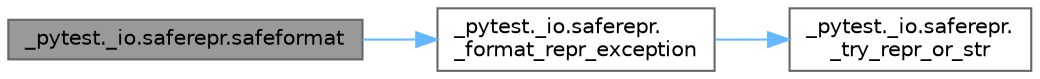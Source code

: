 digraph "_pytest._io.saferepr.safeformat"
{
 // LATEX_PDF_SIZE
  bgcolor="transparent";
  edge [fontname=Helvetica,fontsize=10,labelfontname=Helvetica,labelfontsize=10];
  node [fontname=Helvetica,fontsize=10,shape=box,height=0.2,width=0.4];
  rankdir="LR";
  Node1 [id="Node000001",label="_pytest._io.saferepr.safeformat",height=0.2,width=0.4,color="gray40", fillcolor="grey60", style="filled", fontcolor="black",tooltip=" "];
  Node1 -> Node2 [id="edge1_Node000001_Node000002",color="steelblue1",style="solid",tooltip=" "];
  Node2 [id="Node000002",label="_pytest._io.saferepr.\l_format_repr_exception",height=0.2,width=0.4,color="grey40", fillcolor="white", style="filled",URL="$namespace__pytest_1_1__io_1_1saferepr.html#ae5068b6b796ccfc1f708587b131bfef6",tooltip=" "];
  Node2 -> Node3 [id="edge2_Node000002_Node000003",color="steelblue1",style="solid",tooltip=" "];
  Node3 [id="Node000003",label="_pytest._io.saferepr.\l_try_repr_or_str",height=0.2,width=0.4,color="grey40", fillcolor="white", style="filled",URL="$namespace__pytest_1_1__io_1_1saferepr.html#abbe9406d3eb82ee886227b7c1c61d29f",tooltip=" "];
}
